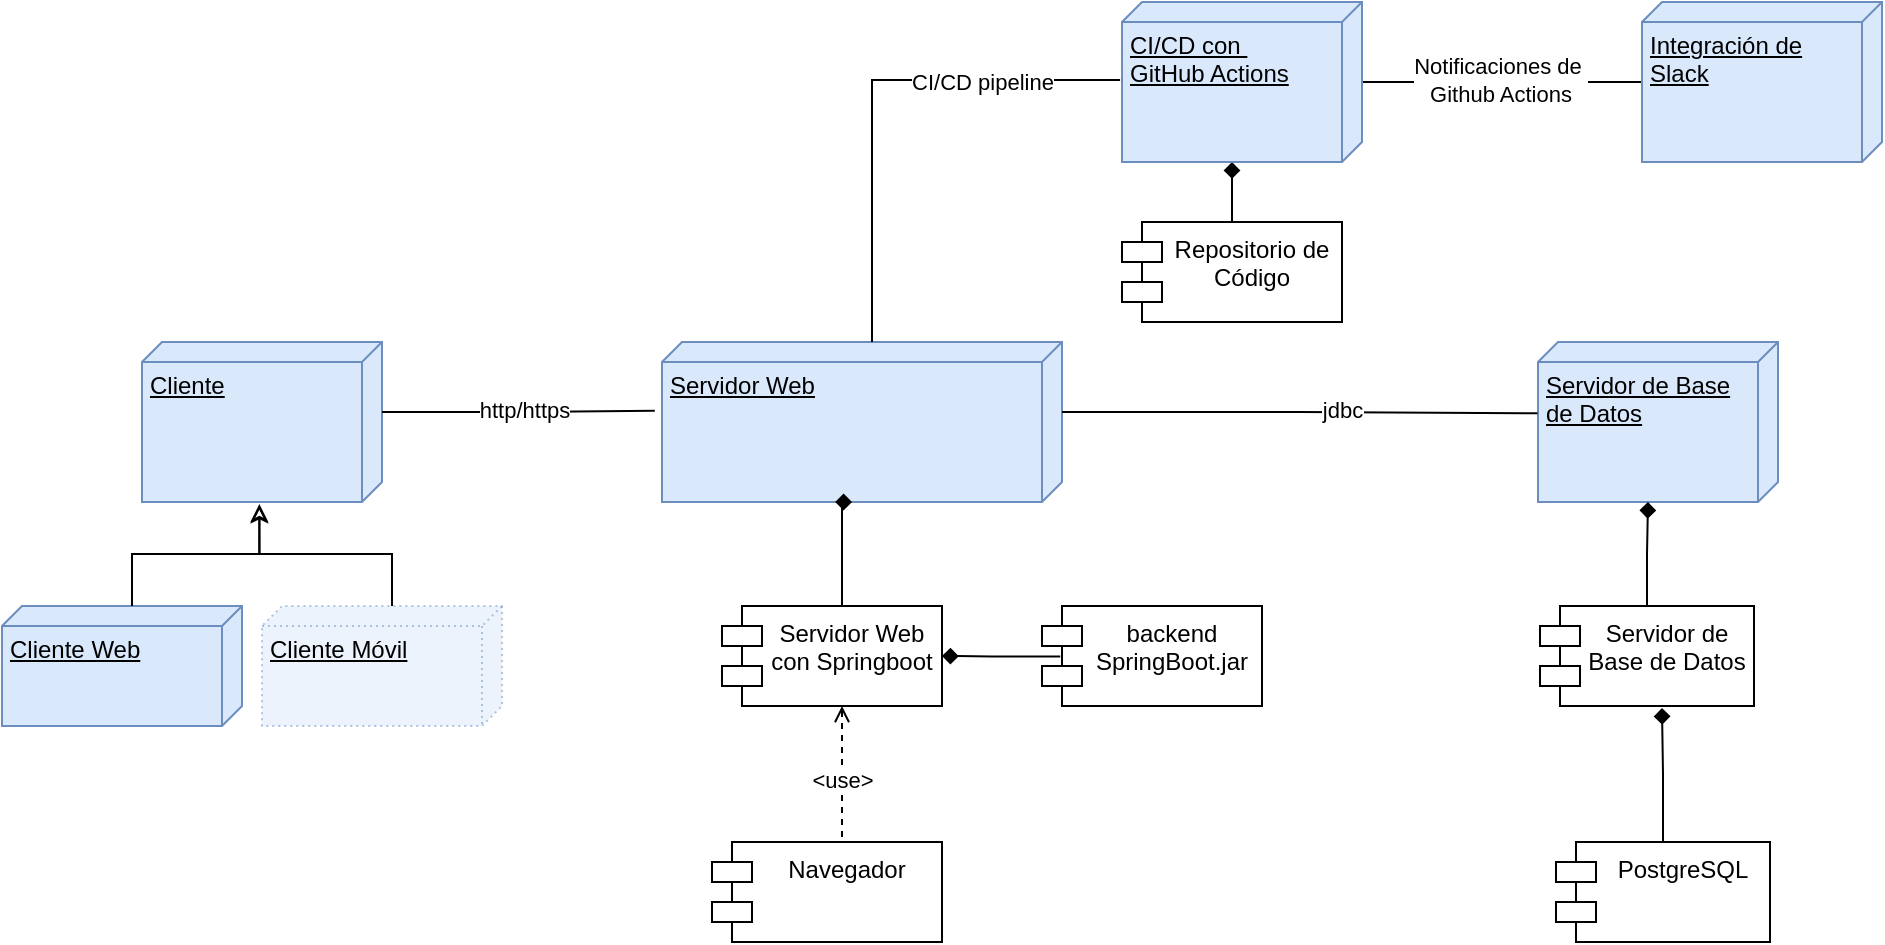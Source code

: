 <mxfile version="24.2.1" type="github">
  <diagram name="Página-1" id="LKuQfen41EyOqSIA_ddR">
    <mxGraphModel dx="1985" dy="1954" grid="1" gridSize="10" guides="1" tooltips="1" connect="1" arrows="1" fold="1" page="1" pageScale="1" pageWidth="827" pageHeight="1169" math="0" shadow="0">
      <root>
        <mxCell id="0" />
        <mxCell id="1" parent="0" />
        <mxCell id="k5OJNTYzSq0aA97NthWQ-1" value="Servidor Web&lt;div&gt;con Springboot&lt;/div&gt;" style="shape=module;align=left;spacingLeft=20;align=center;verticalAlign=top;whiteSpace=wrap;html=1;" vertex="1" parent="1">
          <mxGeometry x="320" y="162" width="110" height="50" as="geometry" />
        </mxCell>
        <mxCell id="k5OJNTYzSq0aA97NthWQ-2" value="Cliente" style="verticalAlign=top;align=left;spacingTop=8;spacingLeft=2;spacingRight=12;shape=cube;size=10;direction=south;fontStyle=4;html=1;whiteSpace=wrap;fillColor=#dae8fc;strokeColor=#6c8ebf;" vertex="1" parent="1">
          <mxGeometry x="30" y="30" width="120" height="80" as="geometry" />
        </mxCell>
        <mxCell id="k5OJNTYzSq0aA97NthWQ-3" value="Servidor Web" style="verticalAlign=top;align=left;spacingTop=8;spacingLeft=2;spacingRight=12;shape=cube;size=10;direction=south;fontStyle=4;html=1;whiteSpace=wrap;fillColor=#dae8fc;strokeColor=#6c8ebf;" vertex="1" parent="1">
          <mxGeometry x="290" y="30" width="200" height="80" as="geometry" />
        </mxCell>
        <mxCell id="k5OJNTYzSq0aA97NthWQ-4" value="Servidor de Base de Datos" style="verticalAlign=top;align=left;spacingTop=8;spacingLeft=2;spacingRight=12;shape=cube;size=10;direction=south;fontStyle=4;html=1;whiteSpace=wrap;fillColor=#dae8fc;strokeColor=#6c8ebf;" vertex="1" parent="1">
          <mxGeometry x="728" y="30" width="120" height="80" as="geometry" />
        </mxCell>
        <mxCell id="k5OJNTYzSq0aA97NthWQ-11" value="Cliente Web" style="verticalAlign=top;align=left;spacingTop=8;spacingLeft=2;spacingRight=12;shape=cube;size=10;direction=south;fontStyle=4;html=1;whiteSpace=wrap;fillColor=#dae8fc;strokeColor=#6c8ebf;" vertex="1" parent="1">
          <mxGeometry x="-40" y="162" width="120" height="60" as="geometry" />
        </mxCell>
        <mxCell id="k5OJNTYzSq0aA97NthWQ-13" value="Servidor de Base de Datos" style="shape=module;align=left;spacingLeft=20;align=center;verticalAlign=top;whiteSpace=wrap;html=1;" vertex="1" parent="1">
          <mxGeometry x="729" y="162" width="107" height="50" as="geometry" />
        </mxCell>
        <mxCell id="k5OJNTYzSq0aA97NthWQ-14" value="PostgreSQL" style="shape=module;align=left;spacingLeft=20;align=center;verticalAlign=top;whiteSpace=wrap;html=1;" vertex="1" parent="1">
          <mxGeometry x="737" y="280" width="107" height="50" as="geometry" />
        </mxCell>
        <mxCell id="k5OJNTYzSq0aA97NthWQ-15" style="edgeStyle=orthogonalEdgeStyle;rounded=0;orthogonalLoop=1;jettySize=auto;html=1;exitX=0.5;exitY=0;exitDx=0;exitDy=0;entryX=0.57;entryY=1.02;entryDx=0;entryDy=0;entryPerimeter=0;endArrow=diamond;endFill=1;" edge="1" parent="1" source="k5OJNTYzSq0aA97NthWQ-14" target="k5OJNTYzSq0aA97NthWQ-13">
          <mxGeometry relative="1" as="geometry" />
        </mxCell>
        <mxCell id="k5OJNTYzSq0aA97NthWQ-28" style="edgeStyle=orthogonalEdgeStyle;rounded=0;orthogonalLoop=1;jettySize=auto;html=1;exitX=0.5;exitY=0;exitDx=0;exitDy=0;dashed=1;endArrow=open;endFill=0;" edge="1" parent="1" source="k5OJNTYzSq0aA97NthWQ-17">
          <mxGeometry relative="1" as="geometry">
            <mxPoint x="380" y="212" as="targetPoint" />
            <Array as="points">
              <mxPoint x="380" y="287" />
            </Array>
          </mxGeometry>
        </mxCell>
        <mxCell id="k5OJNTYzSq0aA97NthWQ-29" value="&amp;lt;use&amp;gt;" style="edgeLabel;html=1;align=center;verticalAlign=middle;resizable=0;points=[];" vertex="1" connectable="0" parent="k5OJNTYzSq0aA97NthWQ-28">
          <mxGeometry x="0.127" y="1" relative="1" as="geometry">
            <mxPoint x="1" y="-2" as="offset" />
          </mxGeometry>
        </mxCell>
        <mxCell id="k5OJNTYzSq0aA97NthWQ-17" value="Navegador" style="shape=module;align=left;spacingLeft=20;align=center;verticalAlign=top;whiteSpace=wrap;html=1;" vertex="1" parent="1">
          <mxGeometry x="315" y="280" width="115" height="50" as="geometry" />
        </mxCell>
        <mxCell id="k5OJNTYzSq0aA97NthWQ-43" value="" style="edgeStyle=orthogonalEdgeStyle;rounded=0;orthogonalLoop=1;jettySize=auto;html=1;endArrow=none;endFill=0;" edge="1" parent="1" source="k5OJNTYzSq0aA97NthWQ-18" target="k5OJNTYzSq0aA97NthWQ-20">
          <mxGeometry relative="1" as="geometry" />
        </mxCell>
        <mxCell id="k5OJNTYzSq0aA97NthWQ-51" value="Notificaciones de&amp;nbsp;&lt;div&gt;Github Actions&lt;/div&gt;" style="edgeLabel;html=1;align=center;verticalAlign=middle;resizable=0;points=[];" vertex="1" connectable="0" parent="k5OJNTYzSq0aA97NthWQ-43">
          <mxGeometry x="-0.097" y="-2" relative="1" as="geometry">
            <mxPoint x="6" y="-3" as="offset" />
          </mxGeometry>
        </mxCell>
        <mxCell id="k5OJNTYzSq0aA97NthWQ-62" style="edgeStyle=orthogonalEdgeStyle;rounded=0;orthogonalLoop=1;jettySize=auto;html=1;exitX=0;exitY=0;exitDx=80;exitDy=65;exitPerimeter=0;entryX=0.5;entryY=0;entryDx=0;entryDy=0;endArrow=none;endFill=0;startArrow=diamond;startFill=1;" edge="1" parent="1" source="k5OJNTYzSq0aA97NthWQ-18" target="k5OJNTYzSq0aA97NthWQ-61">
          <mxGeometry relative="1" as="geometry" />
        </mxCell>
        <mxCell id="k5OJNTYzSq0aA97NthWQ-18" value="CI/CD con&amp;nbsp;&lt;div&gt;GitHub Actions&lt;/div&gt;" style="verticalAlign=top;align=left;spacingTop=8;spacingLeft=2;spacingRight=12;shape=cube;size=10;direction=south;fontStyle=4;html=1;whiteSpace=wrap;fillColor=#dae8fc;strokeColor=#6c8ebf;" vertex="1" parent="1">
          <mxGeometry x="520" y="-140" width="120" height="80" as="geometry" />
        </mxCell>
        <mxCell id="k5OJNTYzSq0aA97NthWQ-20" value="Integración de Slack&lt;div&gt;&lt;br&gt;&lt;/div&gt;" style="verticalAlign=top;align=left;spacingTop=8;spacingLeft=2;spacingRight=12;shape=cube;size=10;direction=south;fontStyle=4;html=1;whiteSpace=wrap;fillColor=#dae8fc;strokeColor=#6c8ebf;" vertex="1" parent="1">
          <mxGeometry x="780" y="-140" width="120" height="80" as="geometry" />
        </mxCell>
        <mxCell id="k5OJNTYzSq0aA97NthWQ-23" style="edgeStyle=orthogonalEdgeStyle;rounded=0;orthogonalLoop=1;jettySize=auto;html=1;exitX=0;exitY=0;exitDx=35;exitDy=0;exitPerimeter=0;entryX=0.43;entryY=1.018;entryDx=0;entryDy=0;entryPerimeter=0;endArrow=none;endFill=0;" edge="1" parent="1" source="k5OJNTYzSq0aA97NthWQ-2" target="k5OJNTYzSq0aA97NthWQ-3">
          <mxGeometry relative="1" as="geometry" />
        </mxCell>
        <mxCell id="k5OJNTYzSq0aA97NthWQ-45" value="http/https" style="edgeLabel;html=1;align=center;verticalAlign=middle;resizable=0;points=[];" vertex="1" connectable="0" parent="k5OJNTYzSq0aA97NthWQ-23">
          <mxGeometry x="-0.009" y="-2" relative="1" as="geometry">
            <mxPoint x="3" y="-3" as="offset" />
          </mxGeometry>
        </mxCell>
        <mxCell id="k5OJNTYzSq0aA97NthWQ-25" style="edgeStyle=orthogonalEdgeStyle;rounded=0;orthogonalLoop=1;jettySize=auto;html=1;exitX=0;exitY=0;exitDx=35;exitDy=0;exitPerimeter=0;entryX=0.445;entryY=1.002;entryDx=0;entryDy=0;entryPerimeter=0;endArrow=none;endFill=0;" edge="1" parent="1" source="k5OJNTYzSq0aA97NthWQ-3" target="k5OJNTYzSq0aA97NthWQ-4">
          <mxGeometry relative="1" as="geometry" />
        </mxCell>
        <mxCell id="k5OJNTYzSq0aA97NthWQ-47" value="jdbc" style="edgeLabel;html=1;align=center;verticalAlign=middle;resizable=0;points=[];" vertex="1" connectable="0" parent="k5OJNTYzSq0aA97NthWQ-25">
          <mxGeometry x="0.29" relative="1" as="geometry">
            <mxPoint x="-13" y="-2" as="offset" />
          </mxGeometry>
        </mxCell>
        <mxCell id="k5OJNTYzSq0aA97NthWQ-27" style="edgeStyle=orthogonalEdgeStyle;rounded=0;orthogonalLoop=1;jettySize=auto;html=1;exitX=0.5;exitY=0;exitDx=0;exitDy=0;endArrow=diamond;endFill=1;curved=0;strokeColor=default;entryX=0;entryY=0;entryDx=80;entryDy=105;entryPerimeter=0;" edge="1" parent="1" source="k5OJNTYzSq0aA97NthWQ-1" target="k5OJNTYzSq0aA97NthWQ-3">
          <mxGeometry relative="1" as="geometry">
            <mxPoint x="360" y="110" as="targetPoint" />
            <Array as="points">
              <mxPoint x="380" y="162" />
              <mxPoint x="380" y="110" />
            </Array>
          </mxGeometry>
        </mxCell>
        <mxCell id="k5OJNTYzSq0aA97NthWQ-30" style="edgeStyle=orthogonalEdgeStyle;rounded=0;orthogonalLoop=1;jettySize=auto;html=1;exitX=0.5;exitY=0;exitDx=0;exitDy=0;entryX=0;entryY=0;entryDx=80;entryDy=65;entryPerimeter=0;endArrow=diamond;endFill=1;" edge="1" parent="1" source="k5OJNTYzSq0aA97NthWQ-13" target="k5OJNTYzSq0aA97NthWQ-4">
          <mxGeometry relative="1" as="geometry" />
        </mxCell>
        <mxCell id="k5OJNTYzSq0aA97NthWQ-68" style="edgeStyle=orthogonalEdgeStyle;rounded=0;orthogonalLoop=1;jettySize=auto;html=1;exitX=0.083;exitY=0.504;exitDx=0;exitDy=0;entryX=1;entryY=0.5;entryDx=0;entryDy=0;endArrow=diamond;endFill=1;exitPerimeter=0;" edge="1" parent="1" source="k5OJNTYzSq0aA97NthWQ-36" target="k5OJNTYzSq0aA97NthWQ-1">
          <mxGeometry relative="1" as="geometry" />
        </mxCell>
        <mxCell id="k5OJNTYzSq0aA97NthWQ-36" value="backend&lt;div&gt;SpringBoot.jar&lt;/div&gt;" style="shape=module;align=left;spacingLeft=20;align=center;verticalAlign=top;whiteSpace=wrap;html=1;" vertex="1" parent="1">
          <mxGeometry x="480" y="162" width="110" height="50" as="geometry" />
        </mxCell>
        <mxCell id="k5OJNTYzSq0aA97NthWQ-42" style="edgeStyle=orthogonalEdgeStyle;rounded=0;orthogonalLoop=1;jettySize=auto;html=1;exitX=0;exitY=0;exitDx=0;exitDy=95;exitPerimeter=0;entryX=0.488;entryY=1.008;entryDx=0;entryDy=0;entryPerimeter=0;endArrow=none;endFill=0;" edge="1" parent="1" source="k5OJNTYzSq0aA97NthWQ-3" target="k5OJNTYzSq0aA97NthWQ-18">
          <mxGeometry relative="1" as="geometry" />
        </mxCell>
        <mxCell id="k5OJNTYzSq0aA97NthWQ-53" value="CI/CD pipeline" style="edgeLabel;html=1;align=center;verticalAlign=middle;resizable=0;points=[];" vertex="1" connectable="0" parent="k5OJNTYzSq0aA97NthWQ-42">
          <mxGeometry x="0.119" y="2" relative="1" as="geometry">
            <mxPoint x="43" y="3" as="offset" />
          </mxGeometry>
        </mxCell>
        <mxCell id="k5OJNTYzSq0aA97NthWQ-61" value="Repositorio de Código" style="shape=module;align=left;spacingLeft=20;align=center;verticalAlign=top;whiteSpace=wrap;html=1;" vertex="1" parent="1">
          <mxGeometry x="520" y="-30" width="110" height="50" as="geometry" />
        </mxCell>
        <mxCell id="k5OJNTYzSq0aA97NthWQ-64" style="edgeStyle=orthogonalEdgeStyle;rounded=0;orthogonalLoop=1;jettySize=auto;html=1;exitX=0;exitY=0;exitDx=0;exitDy=55;exitPerimeter=0;entryX=1.013;entryY=0.511;entryDx=0;entryDy=0;entryPerimeter=0;endArrow=classic;endFill=0;" edge="1" parent="1" source="k5OJNTYzSq0aA97NthWQ-63" target="k5OJNTYzSq0aA97NthWQ-2">
          <mxGeometry relative="1" as="geometry">
            <mxPoint x="150" y="130" as="targetPoint" />
          </mxGeometry>
        </mxCell>
        <mxCell id="k5OJNTYzSq0aA97NthWQ-63" value="Cliente Móvil" style="verticalAlign=top;align=left;spacingTop=8;spacingLeft=2;spacingRight=12;shape=cube;size=10;direction=south;fontStyle=4;html=1;whiteSpace=wrap;fillColor=#dae8fc;strokeColor=#6c8ebf;opacity=50;dashed=1;dashPattern=1 2;" vertex="1" parent="1">
          <mxGeometry x="90" y="162" width="120" height="60" as="geometry" />
        </mxCell>
        <mxCell id="k5OJNTYzSq0aA97NthWQ-66" style="edgeStyle=orthogonalEdgeStyle;rounded=0;orthogonalLoop=1;jettySize=auto;html=1;exitX=0;exitY=0;exitDx=0;exitDy=55;exitPerimeter=0;entryX=1.021;entryY=0.511;entryDx=0;entryDy=0;entryPerimeter=0;endArrow=classic;endFill=0;" edge="1" parent="1" source="k5OJNTYzSq0aA97NthWQ-11" target="k5OJNTYzSq0aA97NthWQ-2">
          <mxGeometry relative="1" as="geometry" />
        </mxCell>
      </root>
    </mxGraphModel>
  </diagram>
</mxfile>
